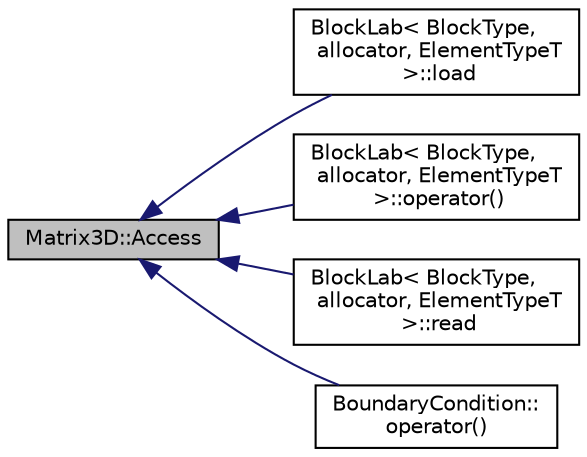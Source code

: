 digraph "Matrix3D::Access"
{
  edge [fontname="Helvetica",fontsize="10",labelfontname="Helvetica",labelfontsize="10"];
  node [fontname="Helvetica",fontsize="10",shape=record];
  rankdir="LR";
  Node1 [label="Matrix3D::Access",height=0.2,width=0.4,color="black", fillcolor="grey75", style="filled", fontcolor="black"];
  Node1 -> Node2 [dir="back",color="midnightblue",fontsize="10",style="solid",fontname="Helvetica"];
  Node2 [label="BlockLab\< BlockType,\l allocator, ElementTypeT\l \>::load",height=0.2,width=0.4,color="black", fillcolor="white", style="filled",URL="$class_block_lab.html#aefd27fed8fbb1d3d60fe1457ae90f248"];
  Node1 -> Node3 [dir="back",color="midnightblue",fontsize="10",style="solid",fontname="Helvetica"];
  Node3 [label="BlockLab\< BlockType,\l allocator, ElementTypeT\l \>::operator()",height=0.2,width=0.4,color="black", fillcolor="white", style="filled",URL="$class_block_lab.html#abd79a09ab5b54cf04bfe25c125ea1edf"];
  Node1 -> Node4 [dir="back",color="midnightblue",fontsize="10",style="solid",fontname="Helvetica"];
  Node4 [label="BlockLab\< BlockType,\l allocator, ElementTypeT\l \>::read",height=0.2,width=0.4,color="black", fillcolor="white", style="filled",URL="$class_block_lab.html#a3e06d4124f7d69923b4ee6345c105cfc"];
  Node1 -> Node5 [dir="back",color="midnightblue",fontsize="10",style="solid",fontname="Helvetica"];
  Node5 [label="BoundaryCondition::\loperator()",height=0.2,width=0.4,color="black", fillcolor="white", style="filled",URL="$class_boundary_condition.html#aadcfe05da7761b68191835b09d4d2cf0"];
}

